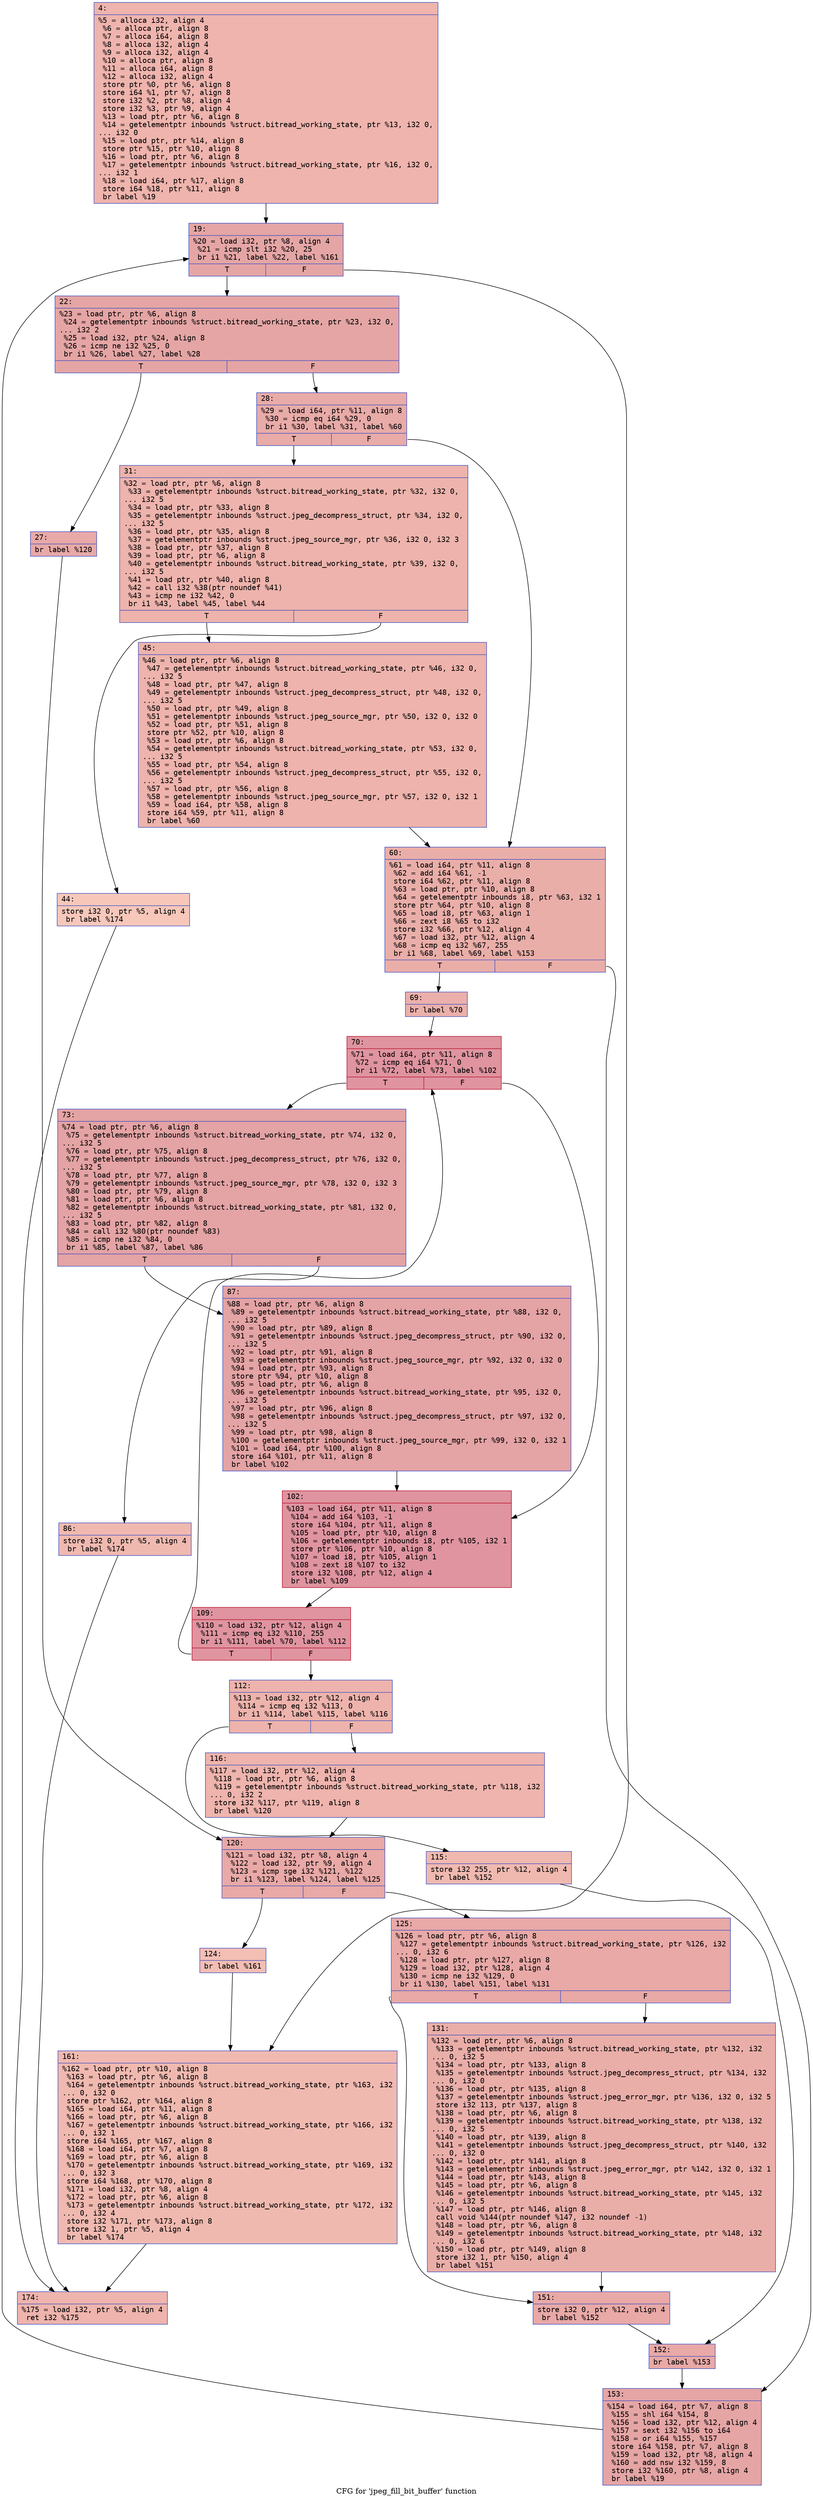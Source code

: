 digraph "CFG for 'jpeg_fill_bit_buffer' function" {
	label="CFG for 'jpeg_fill_bit_buffer' function";

	Node0x6000012c2a80 [shape=record,color="#3d50c3ff", style=filled, fillcolor="#d8564670" fontname="Courier",label="{4:\l|  %5 = alloca i32, align 4\l  %6 = alloca ptr, align 8\l  %7 = alloca i64, align 8\l  %8 = alloca i32, align 4\l  %9 = alloca i32, align 4\l  %10 = alloca ptr, align 8\l  %11 = alloca i64, align 8\l  %12 = alloca i32, align 4\l  store ptr %0, ptr %6, align 8\l  store i64 %1, ptr %7, align 8\l  store i32 %2, ptr %8, align 4\l  store i32 %3, ptr %9, align 4\l  %13 = load ptr, ptr %6, align 8\l  %14 = getelementptr inbounds %struct.bitread_working_state, ptr %13, i32 0,\l... i32 0\l  %15 = load ptr, ptr %14, align 8\l  store ptr %15, ptr %10, align 8\l  %16 = load ptr, ptr %6, align 8\l  %17 = getelementptr inbounds %struct.bitread_working_state, ptr %16, i32 0,\l... i32 1\l  %18 = load i64, ptr %17, align 8\l  store i64 %18, ptr %11, align 8\l  br label %19\l}"];
	Node0x6000012c2a80 -> Node0x6000012c2ad0[tooltip="4 -> 19\nProbability 100.00%" ];
	Node0x6000012c2ad0 [shape=record,color="#3d50c3ff", style=filled, fillcolor="#c5333470" fontname="Courier",label="{19:\l|  %20 = load i32, ptr %8, align 4\l  %21 = icmp slt i32 %20, 25\l  br i1 %21, label %22, label %161\l|{<s0>T|<s1>F}}"];
	Node0x6000012c2ad0:s0 -> Node0x6000012c2b20[tooltip="19 -> 22\nProbability 96.88%" ];
	Node0x6000012c2ad0:s1 -> Node0x6000012c32a0[tooltip="19 -> 161\nProbability 3.12%" ];
	Node0x6000012c2b20 [shape=record,color="#3d50c3ff", style=filled, fillcolor="#c5333470" fontname="Courier",label="{22:\l|  %23 = load ptr, ptr %6, align 8\l  %24 = getelementptr inbounds %struct.bitread_working_state, ptr %23, i32 0,\l... i32 2\l  %25 = load i32, ptr %24, align 8\l  %26 = icmp ne i32 %25, 0\l  br i1 %26, label %27, label %28\l|{<s0>T|<s1>F}}"];
	Node0x6000012c2b20:s0 -> Node0x6000012c2b70[tooltip="22 -> 27\nProbability 62.50%" ];
	Node0x6000012c2b20:s1 -> Node0x6000012c2bc0[tooltip="22 -> 28\nProbability 37.50%" ];
	Node0x6000012c2b70 [shape=record,color="#3d50c3ff", style=filled, fillcolor="#ca3b3770" fontname="Courier",label="{27:\l|  br label %120\l}"];
	Node0x6000012c2b70 -> Node0x6000012c3070[tooltip="27 -> 120\nProbability 100.00%" ];
	Node0x6000012c2bc0 [shape=record,color="#3d50c3ff", style=filled, fillcolor="#cc403a70" fontname="Courier",label="{28:\l|  %29 = load i64, ptr %11, align 8\l  %30 = icmp eq i64 %29, 0\l  br i1 %30, label %31, label %60\l|{<s0>T|<s1>F}}"];
	Node0x6000012c2bc0:s0 -> Node0x6000012c2c10[tooltip="28 -> 31\nProbability 37.50%" ];
	Node0x6000012c2bc0:s1 -> Node0x6000012c2d00[tooltip="28 -> 60\nProbability 62.50%" ];
	Node0x6000012c2c10 [shape=record,color="#3d50c3ff", style=filled, fillcolor="#d6524470" fontname="Courier",label="{31:\l|  %32 = load ptr, ptr %6, align 8\l  %33 = getelementptr inbounds %struct.bitread_working_state, ptr %32, i32 0,\l... i32 5\l  %34 = load ptr, ptr %33, align 8\l  %35 = getelementptr inbounds %struct.jpeg_decompress_struct, ptr %34, i32 0,\l... i32 5\l  %36 = load ptr, ptr %35, align 8\l  %37 = getelementptr inbounds %struct.jpeg_source_mgr, ptr %36, i32 0, i32 3\l  %38 = load ptr, ptr %37, align 8\l  %39 = load ptr, ptr %6, align 8\l  %40 = getelementptr inbounds %struct.bitread_working_state, ptr %39, i32 0,\l... i32 5\l  %41 = load ptr, ptr %40, align 8\l  %42 = call i32 %38(ptr noundef %41)\l  %43 = icmp ne i32 %42, 0\l  br i1 %43, label %45, label %44\l|{<s0>T|<s1>F}}"];
	Node0x6000012c2c10:s0 -> Node0x6000012c2cb0[tooltip="31 -> 45\nProbability 96.88%" ];
	Node0x6000012c2c10:s1 -> Node0x6000012c2c60[tooltip="31 -> 44\nProbability 3.12%" ];
	Node0x6000012c2c60 [shape=record,color="#3d50c3ff", style=filled, fillcolor="#ec7f6370" fontname="Courier",label="{44:\l|  store i32 0, ptr %5, align 4\l  br label %174\l}"];
	Node0x6000012c2c60 -> Node0x6000012c32f0[tooltip="44 -> 174\nProbability 100.00%" ];
	Node0x6000012c2cb0 [shape=record,color="#3d50c3ff", style=filled, fillcolor="#d6524470" fontname="Courier",label="{45:\l|  %46 = load ptr, ptr %6, align 8\l  %47 = getelementptr inbounds %struct.bitread_working_state, ptr %46, i32 0,\l... i32 5\l  %48 = load ptr, ptr %47, align 8\l  %49 = getelementptr inbounds %struct.jpeg_decompress_struct, ptr %48, i32 0,\l... i32 5\l  %50 = load ptr, ptr %49, align 8\l  %51 = getelementptr inbounds %struct.jpeg_source_mgr, ptr %50, i32 0, i32 0\l  %52 = load ptr, ptr %51, align 8\l  store ptr %52, ptr %10, align 8\l  %53 = load ptr, ptr %6, align 8\l  %54 = getelementptr inbounds %struct.bitread_working_state, ptr %53, i32 0,\l... i32 5\l  %55 = load ptr, ptr %54, align 8\l  %56 = getelementptr inbounds %struct.jpeg_decompress_struct, ptr %55, i32 0,\l... i32 5\l  %57 = load ptr, ptr %56, align 8\l  %58 = getelementptr inbounds %struct.jpeg_source_mgr, ptr %57, i32 0, i32 1\l  %59 = load i64, ptr %58, align 8\l  store i64 %59, ptr %11, align 8\l  br label %60\l}"];
	Node0x6000012c2cb0 -> Node0x6000012c2d00[tooltip="45 -> 60\nProbability 100.00%" ];
	Node0x6000012c2d00 [shape=record,color="#3d50c3ff", style=filled, fillcolor="#d0473d70" fontname="Courier",label="{60:\l|  %61 = load i64, ptr %11, align 8\l  %62 = add i64 %61, -1\l  store i64 %62, ptr %11, align 8\l  %63 = load ptr, ptr %10, align 8\l  %64 = getelementptr inbounds i8, ptr %63, i32 1\l  store ptr %64, ptr %10, align 8\l  %65 = load i8, ptr %63, align 1\l  %66 = zext i8 %65 to i32\l  store i32 %66, ptr %12, align 4\l  %67 = load i32, ptr %12, align 4\l  %68 = icmp eq i32 %67, 255\l  br i1 %68, label %69, label %153\l|{<s0>T|<s1>F}}"];
	Node0x6000012c2d00:s0 -> Node0x6000012c2d50[tooltip="60 -> 69\nProbability 50.00%" ];
	Node0x6000012c2d00:s1 -> Node0x6000012c3250[tooltip="60 -> 153\nProbability 50.00%" ];
	Node0x6000012c2d50 [shape=record,color="#3d50c3ff", style=filled, fillcolor="#d24b4070" fontname="Courier",label="{69:\l|  br label %70\l}"];
	Node0x6000012c2d50 -> Node0x6000012c2da0[tooltip="69 -> 70\nProbability 100.00%" ];
	Node0x6000012c2da0 [shape=record,color="#b70d28ff", style=filled, fillcolor="#b70d2870" fontname="Courier",label="{70:\l|  %71 = load i64, ptr %11, align 8\l  %72 = icmp eq i64 %71, 0\l  br i1 %72, label %73, label %102\l|{<s0>T|<s1>F}}"];
	Node0x6000012c2da0:s0 -> Node0x6000012c2df0[tooltip="70 -> 73\nProbability 37.50%" ];
	Node0x6000012c2da0:s1 -> Node0x6000012c2ee0[tooltip="70 -> 102\nProbability 62.50%" ];
	Node0x6000012c2df0 [shape=record,color="#3d50c3ff", style=filled, fillcolor="#c32e3170" fontname="Courier",label="{73:\l|  %74 = load ptr, ptr %6, align 8\l  %75 = getelementptr inbounds %struct.bitread_working_state, ptr %74, i32 0,\l... i32 5\l  %76 = load ptr, ptr %75, align 8\l  %77 = getelementptr inbounds %struct.jpeg_decompress_struct, ptr %76, i32 0,\l... i32 5\l  %78 = load ptr, ptr %77, align 8\l  %79 = getelementptr inbounds %struct.jpeg_source_mgr, ptr %78, i32 0, i32 3\l  %80 = load ptr, ptr %79, align 8\l  %81 = load ptr, ptr %6, align 8\l  %82 = getelementptr inbounds %struct.bitread_working_state, ptr %81, i32 0,\l... i32 5\l  %83 = load ptr, ptr %82, align 8\l  %84 = call i32 %80(ptr noundef %83)\l  %85 = icmp ne i32 %84, 0\l  br i1 %85, label %87, label %86\l|{<s0>T|<s1>F}}"];
	Node0x6000012c2df0:s0 -> Node0x6000012c2e90[tooltip="73 -> 87\nProbability 96.88%" ];
	Node0x6000012c2df0:s1 -> Node0x6000012c2e40[tooltip="73 -> 86\nProbability 3.12%" ];
	Node0x6000012c2e40 [shape=record,color="#3d50c3ff", style=filled, fillcolor="#de614d70" fontname="Courier",label="{86:\l|  store i32 0, ptr %5, align 4\l  br label %174\l}"];
	Node0x6000012c2e40 -> Node0x6000012c32f0[tooltip="86 -> 174\nProbability 100.00%" ];
	Node0x6000012c2e90 [shape=record,color="#3d50c3ff", style=filled, fillcolor="#c32e3170" fontname="Courier",label="{87:\l|  %88 = load ptr, ptr %6, align 8\l  %89 = getelementptr inbounds %struct.bitread_working_state, ptr %88, i32 0,\l... i32 5\l  %90 = load ptr, ptr %89, align 8\l  %91 = getelementptr inbounds %struct.jpeg_decompress_struct, ptr %90, i32 0,\l... i32 5\l  %92 = load ptr, ptr %91, align 8\l  %93 = getelementptr inbounds %struct.jpeg_source_mgr, ptr %92, i32 0, i32 0\l  %94 = load ptr, ptr %93, align 8\l  store ptr %94, ptr %10, align 8\l  %95 = load ptr, ptr %6, align 8\l  %96 = getelementptr inbounds %struct.bitread_working_state, ptr %95, i32 0,\l... i32 5\l  %97 = load ptr, ptr %96, align 8\l  %98 = getelementptr inbounds %struct.jpeg_decompress_struct, ptr %97, i32 0,\l... i32 5\l  %99 = load ptr, ptr %98, align 8\l  %100 = getelementptr inbounds %struct.jpeg_source_mgr, ptr %99, i32 0, i32 1\l  %101 = load i64, ptr %100, align 8\l  store i64 %101, ptr %11, align 8\l  br label %102\l}"];
	Node0x6000012c2e90 -> Node0x6000012c2ee0[tooltip="87 -> 102\nProbability 100.00%" ];
	Node0x6000012c2ee0 [shape=record,color="#b70d28ff", style=filled, fillcolor="#b70d2870" fontname="Courier",label="{102:\l|  %103 = load i64, ptr %11, align 8\l  %104 = add i64 %103, -1\l  store i64 %104, ptr %11, align 8\l  %105 = load ptr, ptr %10, align 8\l  %106 = getelementptr inbounds i8, ptr %105, i32 1\l  store ptr %106, ptr %10, align 8\l  %107 = load i8, ptr %105, align 1\l  %108 = zext i8 %107 to i32\l  store i32 %108, ptr %12, align 4\l  br label %109\l}"];
	Node0x6000012c2ee0 -> Node0x6000012c2f30[tooltip="102 -> 109\nProbability 100.00%" ];
	Node0x6000012c2f30 [shape=record,color="#b70d28ff", style=filled, fillcolor="#b70d2870" fontname="Courier",label="{109:\l|  %110 = load i32, ptr %12, align 4\l  %111 = icmp eq i32 %110, 255\l  br i1 %111, label %70, label %112\l|{<s0>T|<s1>F}}"];
	Node0x6000012c2f30:s0 -> Node0x6000012c2da0[tooltip="109 -> 70\nProbability 96.88%" ];
	Node0x6000012c2f30:s1 -> Node0x6000012c2f80[tooltip="109 -> 112\nProbability 3.12%" ];
	Node0x6000012c2f80 [shape=record,color="#3d50c3ff", style=filled, fillcolor="#d6524470" fontname="Courier",label="{112:\l|  %113 = load i32, ptr %12, align 4\l  %114 = icmp eq i32 %113, 0\l  br i1 %114, label %115, label %116\l|{<s0>T|<s1>F}}"];
	Node0x6000012c2f80:s0 -> Node0x6000012c2fd0[tooltip="112 -> 115\nProbability 37.50%" ];
	Node0x6000012c2f80:s1 -> Node0x6000012c3020[tooltip="112 -> 116\nProbability 62.50%" ];
	Node0x6000012c2fd0 [shape=record,color="#3d50c3ff", style=filled, fillcolor="#de614d70" fontname="Courier",label="{115:\l|  store i32 255, ptr %12, align 4\l  br label %152\l}"];
	Node0x6000012c2fd0 -> Node0x6000012c3200[tooltip="115 -> 152\nProbability 100.00%" ];
	Node0x6000012c3020 [shape=record,color="#3d50c3ff", style=filled, fillcolor="#d8564670" fontname="Courier",label="{116:\l|  %117 = load i32, ptr %12, align 4\l  %118 = load ptr, ptr %6, align 8\l  %119 = getelementptr inbounds %struct.bitread_working_state, ptr %118, i32\l... 0, i32 2\l  store i32 %117, ptr %119, align 8\l  br label %120\l}"];
	Node0x6000012c3020 -> Node0x6000012c3070[tooltip="116 -> 120\nProbability 100.00%" ];
	Node0x6000012c3070 [shape=record,color="#3d50c3ff", style=filled, fillcolor="#ca3b3770" fontname="Courier",label="{120:\l|  %121 = load i32, ptr %8, align 4\l  %122 = load i32, ptr %9, align 4\l  %123 = icmp sge i32 %121, %122\l  br i1 %123, label %124, label %125\l|{<s0>T|<s1>F}}"];
	Node0x6000012c3070:s0 -> Node0x6000012c30c0[tooltip="120 -> 124\nProbability 3.12%" ];
	Node0x6000012c3070:s1 -> Node0x6000012c3110[tooltip="120 -> 125\nProbability 96.88%" ];
	Node0x6000012c30c0 [shape=record,color="#3d50c3ff", style=filled, fillcolor="#e36c5570" fontname="Courier",label="{124:\l|  br label %161\l}"];
	Node0x6000012c30c0 -> Node0x6000012c32a0[tooltip="124 -> 161\nProbability 100.00%" ];
	Node0x6000012c3110 [shape=record,color="#3d50c3ff", style=filled, fillcolor="#ca3b3770" fontname="Courier",label="{125:\l|  %126 = load ptr, ptr %6, align 8\l  %127 = getelementptr inbounds %struct.bitread_working_state, ptr %126, i32\l... 0, i32 6\l  %128 = load ptr, ptr %127, align 8\l  %129 = load i32, ptr %128, align 4\l  %130 = icmp ne i32 %129, 0\l  br i1 %130, label %151, label %131\l|{<s0>T|<s1>F}}"];
	Node0x6000012c3110:s0 -> Node0x6000012c31b0[tooltip="125 -> 151\nProbability 62.50%" ];
	Node0x6000012c3110:s1 -> Node0x6000012c3160[tooltip="125 -> 131\nProbability 37.50%" ];
	Node0x6000012c3160 [shape=record,color="#3d50c3ff", style=filled, fillcolor="#d0473d70" fontname="Courier",label="{131:\l|  %132 = load ptr, ptr %6, align 8\l  %133 = getelementptr inbounds %struct.bitread_working_state, ptr %132, i32\l... 0, i32 5\l  %134 = load ptr, ptr %133, align 8\l  %135 = getelementptr inbounds %struct.jpeg_decompress_struct, ptr %134, i32\l... 0, i32 0\l  %136 = load ptr, ptr %135, align 8\l  %137 = getelementptr inbounds %struct.jpeg_error_mgr, ptr %136, i32 0, i32 5\l  store i32 113, ptr %137, align 8\l  %138 = load ptr, ptr %6, align 8\l  %139 = getelementptr inbounds %struct.bitread_working_state, ptr %138, i32\l... 0, i32 5\l  %140 = load ptr, ptr %139, align 8\l  %141 = getelementptr inbounds %struct.jpeg_decompress_struct, ptr %140, i32\l... 0, i32 0\l  %142 = load ptr, ptr %141, align 8\l  %143 = getelementptr inbounds %struct.jpeg_error_mgr, ptr %142, i32 0, i32 1\l  %144 = load ptr, ptr %143, align 8\l  %145 = load ptr, ptr %6, align 8\l  %146 = getelementptr inbounds %struct.bitread_working_state, ptr %145, i32\l... 0, i32 5\l  %147 = load ptr, ptr %146, align 8\l  call void %144(ptr noundef %147, i32 noundef -1)\l  %148 = load ptr, ptr %6, align 8\l  %149 = getelementptr inbounds %struct.bitread_working_state, ptr %148, i32\l... 0, i32 6\l  %150 = load ptr, ptr %149, align 8\l  store i32 1, ptr %150, align 4\l  br label %151\l}"];
	Node0x6000012c3160 -> Node0x6000012c31b0[tooltip="131 -> 151\nProbability 100.00%" ];
	Node0x6000012c31b0 [shape=record,color="#3d50c3ff", style=filled, fillcolor="#ca3b3770" fontname="Courier",label="{151:\l|  store i32 0, ptr %12, align 4\l  br label %152\l}"];
	Node0x6000012c31b0 -> Node0x6000012c3200[tooltip="151 -> 152\nProbability 100.00%" ];
	Node0x6000012c3200 [shape=record,color="#3d50c3ff", style=filled, fillcolor="#ca3b3770" fontname="Courier",label="{152:\l|  br label %153\l}"];
	Node0x6000012c3200 -> Node0x6000012c3250[tooltip="152 -> 153\nProbability 100.00%" ];
	Node0x6000012c3250 [shape=record,color="#3d50c3ff", style=filled, fillcolor="#c5333470" fontname="Courier",label="{153:\l|  %154 = load i64, ptr %7, align 8\l  %155 = shl i64 %154, 8\l  %156 = load i32, ptr %12, align 4\l  %157 = sext i32 %156 to i64\l  %158 = or i64 %155, %157\l  store i64 %158, ptr %7, align 8\l  %159 = load i32, ptr %8, align 4\l  %160 = add nsw i32 %159, 8\l  store i32 %160, ptr %8, align 4\l  br label %19\l}"];
	Node0x6000012c3250 -> Node0x6000012c2ad0[tooltip="153 -> 19\nProbability 100.00%" ];
	Node0x6000012c32a0 [shape=record,color="#3d50c3ff", style=filled, fillcolor="#de614d70" fontname="Courier",label="{161:\l|  %162 = load ptr, ptr %10, align 8\l  %163 = load ptr, ptr %6, align 8\l  %164 = getelementptr inbounds %struct.bitread_working_state, ptr %163, i32\l... 0, i32 0\l  store ptr %162, ptr %164, align 8\l  %165 = load i64, ptr %11, align 8\l  %166 = load ptr, ptr %6, align 8\l  %167 = getelementptr inbounds %struct.bitread_working_state, ptr %166, i32\l... 0, i32 1\l  store i64 %165, ptr %167, align 8\l  %168 = load i64, ptr %7, align 8\l  %169 = load ptr, ptr %6, align 8\l  %170 = getelementptr inbounds %struct.bitread_working_state, ptr %169, i32\l... 0, i32 3\l  store i64 %168, ptr %170, align 8\l  %171 = load i32, ptr %8, align 4\l  %172 = load ptr, ptr %6, align 8\l  %173 = getelementptr inbounds %struct.bitread_working_state, ptr %172, i32\l... 0, i32 4\l  store i32 %171, ptr %173, align 8\l  store i32 1, ptr %5, align 4\l  br label %174\l}"];
	Node0x6000012c32a0 -> Node0x6000012c32f0[tooltip="161 -> 174\nProbability 100.00%" ];
	Node0x6000012c32f0 [shape=record,color="#3d50c3ff", style=filled, fillcolor="#d8564670" fontname="Courier",label="{174:\l|  %175 = load i32, ptr %5, align 4\l  ret i32 %175\l}"];
}
